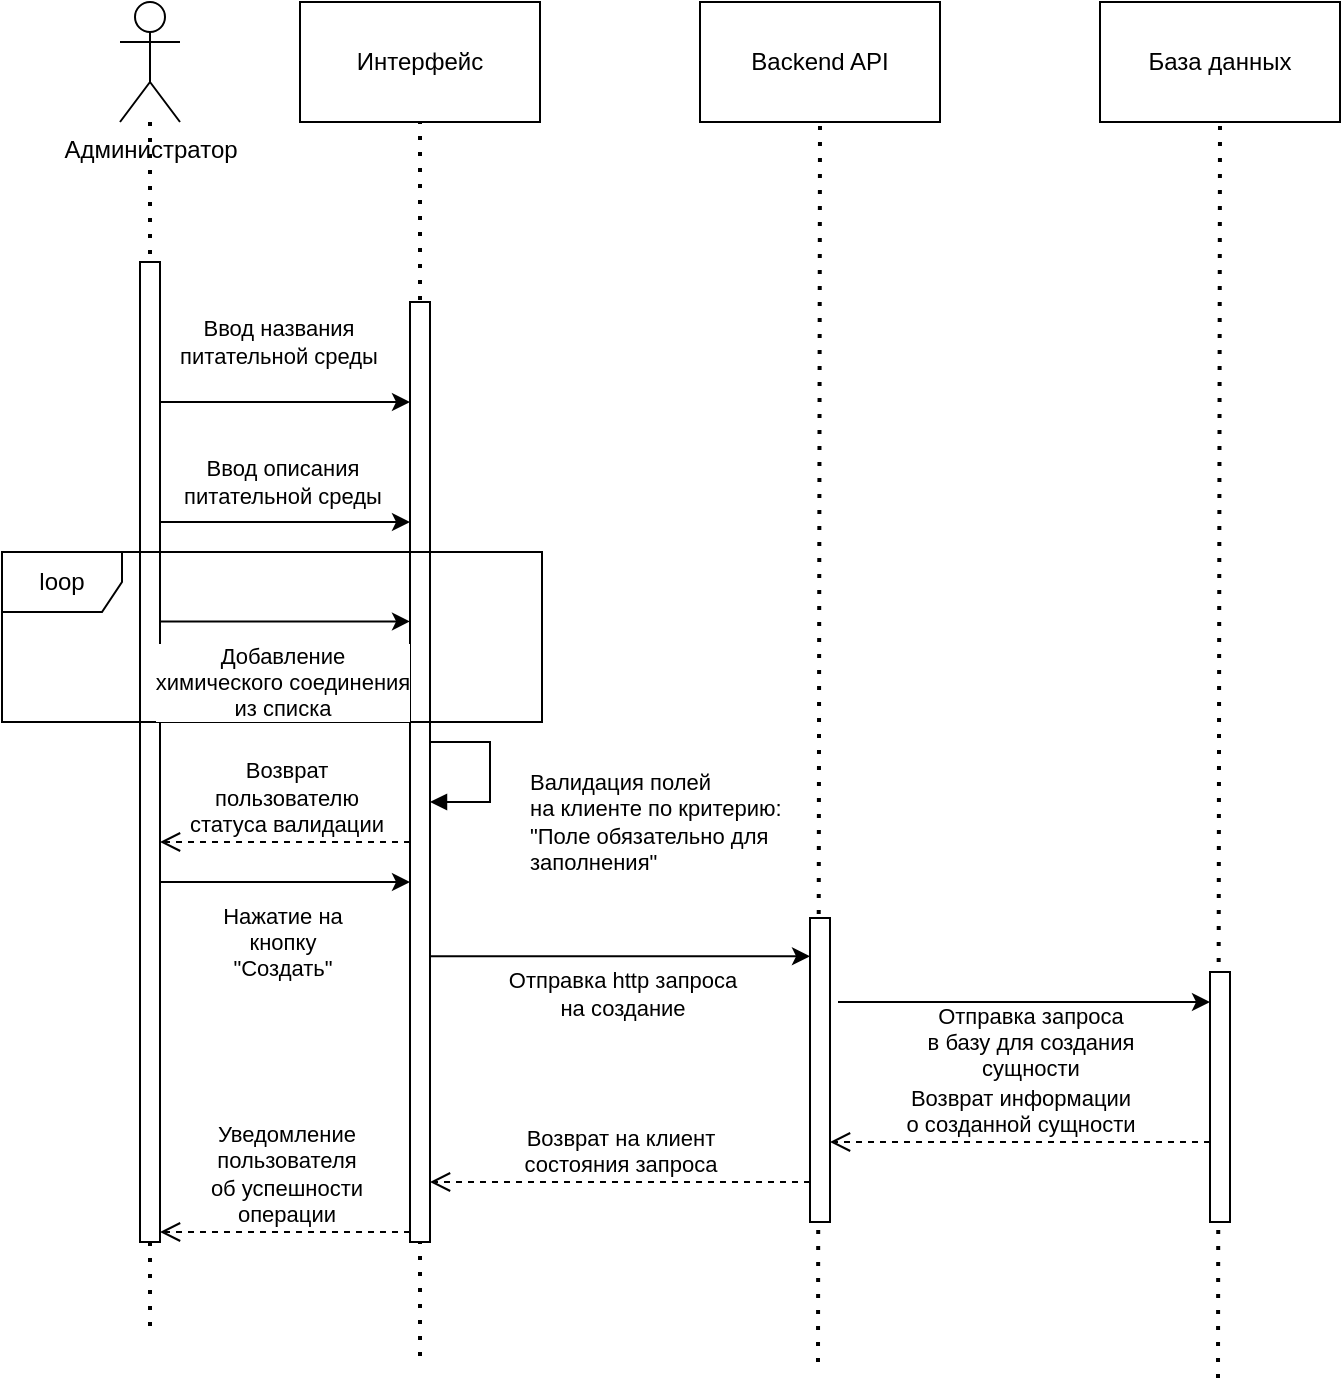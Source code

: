 <mxfile version="22.1.11" type="github">
  <diagram name="Page-1" id="qvTkZvE32EcQkdRtr3g3">
    <mxGraphModel dx="1474" dy="777" grid="0" gridSize="10" guides="1" tooltips="1" connect="1" arrows="1" fold="1" page="1" pageScale="1" pageWidth="850" pageHeight="1100" math="0" shadow="0">
      <root>
        <mxCell id="0" />
        <mxCell id="1" parent="0" />
        <mxCell id="5-9SQXIBTp-EE6p_0A8F-1" value="" style="endArrow=none;dashed=1;html=1;dashPattern=1 3;strokeWidth=2;rounded=0;" edge="1" parent="1" source="5-9SQXIBTp-EE6p_0A8F-5">
          <mxGeometry width="50" height="50" relative="1" as="geometry">
            <mxPoint x="229" y="360" as="sourcePoint" />
            <mxPoint x="94" y="747" as="targetPoint" />
          </mxGeometry>
        </mxCell>
        <mxCell id="5-9SQXIBTp-EE6p_0A8F-2" value="" style="endArrow=none;dashed=1;html=1;dashPattern=1 3;strokeWidth=2;rounded=0;entryX=0.5;entryY=1;entryDx=0;entryDy=0;" edge="1" parent="1" target="5-9SQXIBTp-EE6p_0A8F-6">
          <mxGeometry width="50" height="50" relative="1" as="geometry">
            <mxPoint x="229" y="757" as="sourcePoint" />
            <mxPoint x="279" y="310" as="targetPoint" />
          </mxGeometry>
        </mxCell>
        <mxCell id="5-9SQXIBTp-EE6p_0A8F-3" value="" style="endArrow=none;dashed=1;html=1;dashPattern=1 3;strokeWidth=2;rounded=0;entryX=0.5;entryY=1;entryDx=0;entryDy=0;" edge="1" parent="1" target="5-9SQXIBTp-EE6p_0A8F-9">
          <mxGeometry width="50" height="50" relative="1" as="geometry">
            <mxPoint x="428" y="760" as="sourcePoint" />
            <mxPoint x="279" y="310" as="targetPoint" />
          </mxGeometry>
        </mxCell>
        <mxCell id="5-9SQXIBTp-EE6p_0A8F-4" value="" style="endArrow=none;dashed=1;html=1;dashPattern=1 3;strokeWidth=2;rounded=0;entryX=0.5;entryY=1;entryDx=0;entryDy=0;" edge="1" parent="1" target="5-9SQXIBTp-EE6p_0A8F-11">
          <mxGeometry width="50" height="50" relative="1" as="geometry">
            <mxPoint x="628" y="768" as="sourcePoint" />
            <mxPoint x="279" y="310" as="targetPoint" />
          </mxGeometry>
        </mxCell>
        <mxCell id="5-9SQXIBTp-EE6p_0A8F-5" value="&lt;div&gt;Администратор&lt;/div&gt;" style="shape=umlActor;verticalLabelPosition=bottom;verticalAlign=top;html=1;outlineConnect=0;align=center;horizontal=1;labelPosition=center;" vertex="1" parent="1">
          <mxGeometry x="79" y="80" width="30" height="60" as="geometry" />
        </mxCell>
        <mxCell id="5-9SQXIBTp-EE6p_0A8F-6" value="Интерфейс" style="rounded=0;whiteSpace=wrap;html=1;" vertex="1" parent="1">
          <mxGeometry x="169" y="80" width="120" height="60" as="geometry" />
        </mxCell>
        <mxCell id="5-9SQXIBTp-EE6p_0A8F-7" value="" style="html=1;points=[[0,0,0,0,5],[0,1,0,0,-5],[1,0,0,0,5],[1,1,0,0,-5]];perimeter=orthogonalPerimeter;outlineConnect=0;targetShapes=umlLifeline;portConstraint=eastwest;newEdgeStyle={&quot;curved&quot;:0,&quot;rounded&quot;:0};" vertex="1" parent="1">
          <mxGeometry x="89" y="210" width="10" height="490" as="geometry" />
        </mxCell>
        <mxCell id="5-9SQXIBTp-EE6p_0A8F-8" value="" style="html=1;points=[[0,0,0,0,5],[0,1,0,0,-5],[1,0,0,0,5],[1,1,0,0,-5]];perimeter=orthogonalPerimeter;outlineConnect=0;targetShapes=umlLifeline;portConstraint=eastwest;newEdgeStyle={&quot;curved&quot;:0,&quot;rounded&quot;:0};" vertex="1" parent="1">
          <mxGeometry x="224" y="230" width="10" height="470" as="geometry" />
        </mxCell>
        <mxCell id="5-9SQXIBTp-EE6p_0A8F-9" value="Backend API" style="rounded=0;whiteSpace=wrap;html=1;" vertex="1" parent="1">
          <mxGeometry x="369" y="80" width="120" height="60" as="geometry" />
        </mxCell>
        <mxCell id="5-9SQXIBTp-EE6p_0A8F-10" value="" style="html=1;points=[[0,0,0,0,5],[0,1,0,0,-5],[1,0,0,0,5],[1,1,0,0,-5]];perimeter=orthogonalPerimeter;outlineConnect=0;targetShapes=umlLifeline;portConstraint=eastwest;newEdgeStyle={&quot;curved&quot;:0,&quot;rounded&quot;:0};" vertex="1" parent="1">
          <mxGeometry x="424" y="538" width="10" height="152" as="geometry" />
        </mxCell>
        <mxCell id="5-9SQXIBTp-EE6p_0A8F-11" value="База данных" style="rounded=0;whiteSpace=wrap;html=1;" vertex="1" parent="1">
          <mxGeometry x="569" y="80" width="120" height="60" as="geometry" />
        </mxCell>
        <mxCell id="5-9SQXIBTp-EE6p_0A8F-12" value="" style="html=1;points=[[0,0,0,0,5],[0,1,0,0,-5],[1,0,0,0,5],[1,1,0,0,-5]];perimeter=orthogonalPerimeter;outlineConnect=0;targetShapes=umlLifeline;portConstraint=eastwest;newEdgeStyle={&quot;curved&quot;:0,&quot;rounded&quot;:0};" vertex="1" parent="1">
          <mxGeometry x="624" y="565" width="10" height="125" as="geometry" />
        </mxCell>
        <mxCell id="5-9SQXIBTp-EE6p_0A8F-13" value="" style="endArrow=classic;html=1;rounded=0;" edge="1" parent="1">
          <mxGeometry width="50" height="50" relative="1" as="geometry">
            <mxPoint x="234" y="557.16" as="sourcePoint" />
            <mxPoint x="424" y="557.16" as="targetPoint" />
          </mxGeometry>
        </mxCell>
        <mxCell id="5-9SQXIBTp-EE6p_0A8F-14" value="&lt;div&gt;Отправка http запроса&lt;/div&gt;&lt;div&gt;на создание&lt;br&gt;&lt;/div&gt;" style="edgeLabel;html=1;align=center;verticalAlign=middle;resizable=0;points=[];" vertex="1" connectable="0" parent="5-9SQXIBTp-EE6p_0A8F-13">
          <mxGeometry x="-0.316" relative="1" as="geometry">
            <mxPoint x="31" y="19" as="offset" />
          </mxGeometry>
        </mxCell>
        <mxCell id="5-9SQXIBTp-EE6p_0A8F-15" value="" style="endArrow=classic;html=1;rounded=0;entryX=-0.4;entryY=0.697;entryDx=0;entryDy=0;entryPerimeter=0;" edge="1" parent="1">
          <mxGeometry width="50" height="50" relative="1" as="geometry">
            <mxPoint x="438" y="580.001" as="sourcePoint" />
            <mxPoint x="624" y="580.001" as="targetPoint" />
          </mxGeometry>
        </mxCell>
        <mxCell id="5-9SQXIBTp-EE6p_0A8F-16" value="&lt;div&gt;Отправка запроса&lt;/div&gt;&lt;div&gt;в базу для создания&lt;br&gt;&lt;/div&gt;&lt;div&gt;сущности&lt;br&gt;&lt;/div&gt;" style="edgeLabel;html=1;align=center;verticalAlign=middle;resizable=0;points=[];" vertex="1" connectable="0" parent="5-9SQXIBTp-EE6p_0A8F-15">
          <mxGeometry x="0.237" y="-2" relative="1" as="geometry">
            <mxPoint x="-19" y="18" as="offset" />
          </mxGeometry>
        </mxCell>
        <mxCell id="5-9SQXIBTp-EE6p_0A8F-17" value="&lt;div&gt;Возврат информации &lt;br&gt;&lt;/div&gt;&lt;div&gt;о созданной сущности&lt;br&gt;&lt;/div&gt;" style="html=1;verticalAlign=bottom;endArrow=open;dashed=1;endSize=8;curved=0;rounded=0;" edge="1" parent="1">
          <mxGeometry relative="1" as="geometry">
            <mxPoint x="624" y="650" as="sourcePoint" />
            <mxPoint x="434" y="650" as="targetPoint" />
            <Array as="points">
              <mxPoint x="530" y="650" />
            </Array>
          </mxGeometry>
        </mxCell>
        <mxCell id="5-9SQXIBTp-EE6p_0A8F-18" value="&lt;div&gt;Возврат на клиент &lt;br&gt;&lt;/div&gt;&lt;div&gt;состояния запроса&lt;br&gt;&lt;/div&gt;" style="html=1;verticalAlign=bottom;endArrow=open;dashed=1;endSize=8;curved=0;rounded=0;" edge="1" parent="1">
          <mxGeometry relative="1" as="geometry">
            <mxPoint x="424" y="670" as="sourcePoint" />
            <mxPoint x="234" y="670" as="targetPoint" />
          </mxGeometry>
        </mxCell>
        <mxCell id="5-9SQXIBTp-EE6p_0A8F-19" value="&lt;div&gt;Уведомление &lt;br&gt;&lt;/div&gt;&lt;div&gt;пользователя&lt;/div&gt;&lt;div&gt;об успешности &lt;br&gt;&lt;/div&gt;&lt;div&gt;операции&lt;br&gt;&lt;/div&gt;" style="html=1;verticalAlign=bottom;endArrow=open;dashed=1;endSize=8;curved=0;rounded=0;entryX=1;entryY=1;entryDx=0;entryDy=-5;entryPerimeter=0;" edge="1" parent="1" source="5-9SQXIBTp-EE6p_0A8F-8" target="5-9SQXIBTp-EE6p_0A8F-7">
          <mxGeometry relative="1" as="geometry">
            <mxPoint x="190" y="593" as="sourcePoint" />
            <mxPoint x="110" y="593" as="targetPoint" />
          </mxGeometry>
        </mxCell>
        <mxCell id="5-9SQXIBTp-EE6p_0A8F-20" value="" style="endArrow=classic;html=1;rounded=0;" edge="1" parent="1">
          <mxGeometry width="50" height="50" relative="1" as="geometry">
            <mxPoint x="99" y="280" as="sourcePoint" />
            <mxPoint x="224" y="280" as="targetPoint" />
          </mxGeometry>
        </mxCell>
        <mxCell id="5-9SQXIBTp-EE6p_0A8F-21" value="&lt;div&gt;Ввод названия&lt;/div&gt;&lt;div&gt;питательной среды&lt;br&gt;&lt;/div&gt;" style="edgeLabel;html=1;align=center;verticalAlign=middle;resizable=0;points=[];" vertex="1" connectable="0" parent="5-9SQXIBTp-EE6p_0A8F-20">
          <mxGeometry x="-0.056" relative="1" as="geometry">
            <mxPoint y="-30" as="offset" />
          </mxGeometry>
        </mxCell>
        <mxCell id="5-9SQXIBTp-EE6p_0A8F-22" value="" style="endArrow=classic;html=1;rounded=0;" edge="1" parent="1">
          <mxGeometry width="50" height="50" relative="1" as="geometry">
            <mxPoint x="99" y="340" as="sourcePoint" />
            <mxPoint x="224" y="340" as="targetPoint" />
          </mxGeometry>
        </mxCell>
        <mxCell id="5-9SQXIBTp-EE6p_0A8F-34" value="&lt;div&gt;Ввод описания &lt;br&gt;&lt;/div&gt;&lt;div&gt;питательной среды&lt;/div&gt;" style="edgeLabel;html=1;align=center;verticalAlign=middle;resizable=0;points=[];" vertex="1" connectable="0" parent="5-9SQXIBTp-EE6p_0A8F-22">
          <mxGeometry x="-0.097" y="1" relative="1" as="geometry">
            <mxPoint x="4" y="-19" as="offset" />
          </mxGeometry>
        </mxCell>
        <mxCell id="5-9SQXIBTp-EE6p_0A8F-26" value="&lt;div&gt;Валидация полей &lt;br&gt;&lt;/div&gt;&lt;div&gt;на клиенте по критерию:&lt;/div&gt;&lt;div&gt;&quot;Поле обязательно для&lt;/div&gt;&lt;div&gt;заполнения&quot;&lt;br&gt;&lt;/div&gt;" style="html=1;align=left;spacingLeft=2;endArrow=block;rounded=0;edgeStyle=orthogonalEdgeStyle;curved=0;rounded=0;" edge="1" parent="1" target="5-9SQXIBTp-EE6p_0A8F-8">
          <mxGeometry x="0.538" y="19" relative="1" as="geometry">
            <mxPoint x="234" y="410" as="sourcePoint" />
            <Array as="points">
              <mxPoint x="234" y="450" />
              <mxPoint x="264" y="450" />
              <mxPoint x="264" y="480" />
            </Array>
            <mxPoint x="239" y="440" as="targetPoint" />
            <mxPoint x="16" y="-9" as="offset" />
          </mxGeometry>
        </mxCell>
        <mxCell id="5-9SQXIBTp-EE6p_0A8F-27" value="&lt;div&gt;Возврат&lt;/div&gt;&lt;div&gt;пользователю&lt;/div&gt;&lt;div&gt;статуса валидации&lt;br&gt;&lt;/div&gt;" style="html=1;verticalAlign=bottom;endArrow=open;dashed=1;endSize=8;curved=0;rounded=0;" edge="1" parent="1">
          <mxGeometry relative="1" as="geometry">
            <mxPoint x="224" y="500" as="sourcePoint" />
            <mxPoint x="99" y="500" as="targetPoint" />
          </mxGeometry>
        </mxCell>
        <mxCell id="5-9SQXIBTp-EE6p_0A8F-28" value="" style="endArrow=classic;html=1;rounded=0;" edge="1" parent="1">
          <mxGeometry width="50" height="50" relative="1" as="geometry">
            <mxPoint x="99" y="520" as="sourcePoint" />
            <mxPoint x="224" y="520" as="targetPoint" />
          </mxGeometry>
        </mxCell>
        <mxCell id="5-9SQXIBTp-EE6p_0A8F-29" value="&lt;div&gt;Нажатие на&lt;/div&gt;&lt;div&gt;кнопку&lt;/div&gt;&lt;div&gt;&quot;Создать&quot;&lt;br&gt;&lt;/div&gt;" style="edgeLabel;html=1;align=center;verticalAlign=middle;resizable=0;points=[];" vertex="1" connectable="0" parent="5-9SQXIBTp-EE6p_0A8F-28">
          <mxGeometry x="0.187" y="-2" relative="1" as="geometry">
            <mxPoint x="-13" y="28" as="offset" />
          </mxGeometry>
        </mxCell>
        <mxCell id="5-9SQXIBTp-EE6p_0A8F-31" value="loop" style="shape=umlFrame;whiteSpace=wrap;html=1;pointerEvents=0;" vertex="1" parent="1">
          <mxGeometry x="20" y="355" width="270" height="85" as="geometry" />
        </mxCell>
        <mxCell id="5-9SQXIBTp-EE6p_0A8F-35" value="" style="endArrow=classic;html=1;rounded=0;" edge="1" parent="1">
          <mxGeometry width="50" height="50" relative="1" as="geometry">
            <mxPoint x="99" y="389.71" as="sourcePoint" />
            <mxPoint x="224" y="389.71" as="targetPoint" />
          </mxGeometry>
        </mxCell>
        <mxCell id="5-9SQXIBTp-EE6p_0A8F-36" value="&lt;div&gt;Добавление&lt;/div&gt;&lt;div&gt;химического соединения&lt;/div&gt;&lt;div&gt;из списка&lt;br&gt;&lt;/div&gt;" style="edgeLabel;html=1;align=center;verticalAlign=middle;resizable=0;points=[];" vertex="1" connectable="0" parent="5-9SQXIBTp-EE6p_0A8F-35">
          <mxGeometry x="-0.298" y="1" relative="1" as="geometry">
            <mxPoint x="17" y="31" as="offset" />
          </mxGeometry>
        </mxCell>
      </root>
    </mxGraphModel>
  </diagram>
</mxfile>
